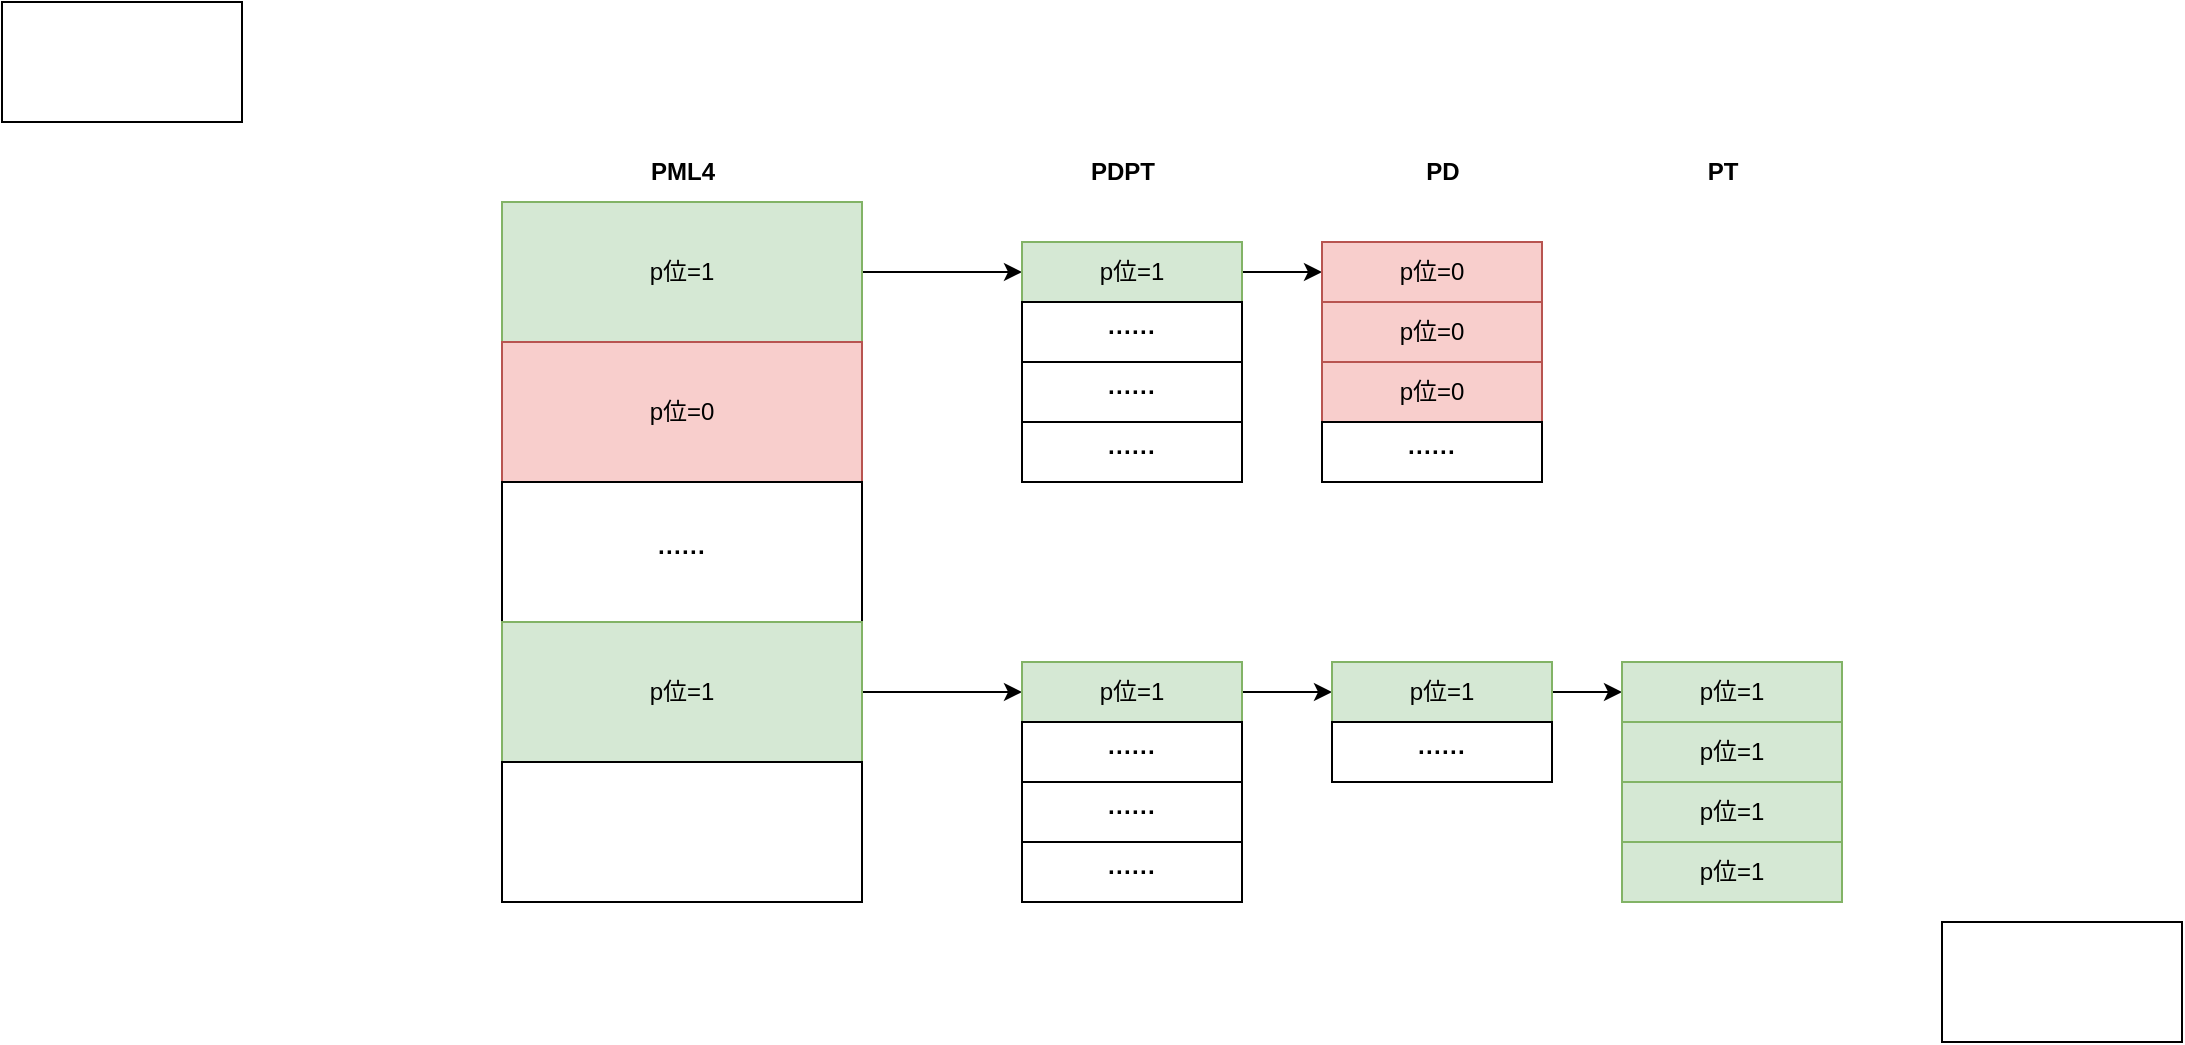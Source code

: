 <mxfile version="28.0.6">
  <diagram name="第 1 页" id="PmuOKAK1HILEM-VbkVza">
    <mxGraphModel dx="2186" dy="771" grid="1" gridSize="10" guides="1" tooltips="1" connect="1" arrows="1" fold="1" page="1" pageScale="1" pageWidth="827" pageHeight="1169" math="0" shadow="0">
      <root>
        <mxCell id="0" />
        <mxCell id="1" parent="0" />
        <mxCell id="aocwP_mhRnBrBmZ1WX3a-17" value="" style="edgeStyle=orthogonalEdgeStyle;rounded=0;orthogonalLoop=1;jettySize=auto;html=1;" edge="1" parent="1" source="aocwP_mhRnBrBmZ1WX3a-1">
          <mxGeometry relative="1" as="geometry">
            <mxPoint x="490.0" y="385" as="targetPoint" />
          </mxGeometry>
        </mxCell>
        <mxCell id="aocwP_mhRnBrBmZ1WX3a-1" value="p位=1" style="rounded=0;whiteSpace=wrap;html=1;fillColor=#d5e8d4;strokeColor=#82b366;" vertex="1" parent="1">
          <mxGeometry x="230" y="350" width="180" height="70" as="geometry" />
        </mxCell>
        <mxCell id="aocwP_mhRnBrBmZ1WX3a-7" value="p位=0" style="rounded=0;whiteSpace=wrap;html=1;fillColor=#f8cecc;strokeColor=#b85450;" vertex="1" parent="1">
          <mxGeometry x="230" y="420" width="180" height="70" as="geometry" />
        </mxCell>
        <mxCell id="aocwP_mhRnBrBmZ1WX3a-8" value="&lt;b&gt;······&lt;/b&gt;" style="rounded=0;whiteSpace=wrap;html=1;" vertex="1" parent="1">
          <mxGeometry x="230" y="490" width="180" height="70" as="geometry" />
        </mxCell>
        <mxCell id="aocwP_mhRnBrBmZ1WX3a-13" value="" style="edgeStyle=orthogonalEdgeStyle;rounded=0;orthogonalLoop=1;jettySize=auto;html=1;" edge="1" parent="1" source="aocwP_mhRnBrBmZ1WX3a-9">
          <mxGeometry relative="1" as="geometry">
            <mxPoint x="490.0" y="595" as="targetPoint" />
          </mxGeometry>
        </mxCell>
        <mxCell id="aocwP_mhRnBrBmZ1WX3a-9" value="p位=1" style="rounded=0;whiteSpace=wrap;html=1;fillColor=#d5e8d4;strokeColor=#82b366;" vertex="1" parent="1">
          <mxGeometry x="230" y="560" width="180" height="70" as="geometry" />
        </mxCell>
        <mxCell id="aocwP_mhRnBrBmZ1WX3a-10" value="" style="rounded=0;whiteSpace=wrap;html=1;" vertex="1" parent="1">
          <mxGeometry x="230" y="630" width="180" height="70" as="geometry" />
        </mxCell>
        <mxCell id="aocwP_mhRnBrBmZ1WX3a-11" value="&lt;b&gt;PML4&lt;/b&gt;" style="text;html=1;align=center;verticalAlign=middle;resizable=0;points=[];autosize=1;strokeColor=none;fillColor=none;" vertex="1" parent="1">
          <mxGeometry x="290" y="320" width="60" height="30" as="geometry" />
        </mxCell>
        <mxCell id="aocwP_mhRnBrBmZ1WX3a-18" value="&lt;b&gt;PDPT&lt;/b&gt;" style="text;html=1;align=center;verticalAlign=middle;resizable=0;points=[];autosize=1;strokeColor=none;fillColor=none;" vertex="1" parent="1">
          <mxGeometry x="510" y="320" width="60" height="30" as="geometry" />
        </mxCell>
        <mxCell id="aocwP_mhRnBrBmZ1WX3a-28" value="" style="edgeStyle=orthogonalEdgeStyle;rounded=0;orthogonalLoop=1;jettySize=auto;html=1;" edge="1" parent="1" source="aocwP_mhRnBrBmZ1WX3a-19" target="aocwP_mhRnBrBmZ1WX3a-27">
          <mxGeometry relative="1" as="geometry" />
        </mxCell>
        <mxCell id="aocwP_mhRnBrBmZ1WX3a-19" value="p位=1" style="rounded=0;whiteSpace=wrap;html=1;fillColor=#d5e8d4;strokeColor=#82b366;" vertex="1" parent="1">
          <mxGeometry x="490" y="370" width="110" height="30" as="geometry" />
        </mxCell>
        <mxCell id="aocwP_mhRnBrBmZ1WX3a-20" value="&lt;b&gt;······&lt;/b&gt;" style="rounded=0;whiteSpace=wrap;html=1;" vertex="1" parent="1">
          <mxGeometry x="490" y="400" width="110" height="30" as="geometry" />
        </mxCell>
        <mxCell id="aocwP_mhRnBrBmZ1WX3a-21" value="&lt;b&gt;······&lt;/b&gt;" style="rounded=0;whiteSpace=wrap;html=1;" vertex="1" parent="1">
          <mxGeometry x="490" y="430" width="110" height="30" as="geometry" />
        </mxCell>
        <mxCell id="aocwP_mhRnBrBmZ1WX3a-22" value="&lt;b&gt;PD&lt;/b&gt;" style="text;html=1;align=center;verticalAlign=middle;resizable=0;points=[];autosize=1;strokeColor=none;fillColor=none;" vertex="1" parent="1">
          <mxGeometry x="680" y="320" width="40" height="30" as="geometry" />
        </mxCell>
        <mxCell id="aocwP_mhRnBrBmZ1WX3a-23" value="&lt;b&gt;PT&lt;/b&gt;" style="text;html=1;align=center;verticalAlign=middle;resizable=0;points=[];autosize=1;strokeColor=none;fillColor=none;" vertex="1" parent="1">
          <mxGeometry x="820" y="320" width="40" height="30" as="geometry" />
        </mxCell>
        <mxCell id="aocwP_mhRnBrBmZ1WX3a-24" value="&lt;b&gt;······&lt;/b&gt;" style="rounded=0;whiteSpace=wrap;html=1;" vertex="1" parent="1">
          <mxGeometry x="490" y="460" width="110" height="30" as="geometry" />
        </mxCell>
        <mxCell id="aocwP_mhRnBrBmZ1WX3a-27" value="p位=0" style="rounded=0;whiteSpace=wrap;html=1;fillColor=#f8cecc;strokeColor=#b85450;" vertex="1" parent="1">
          <mxGeometry x="640" y="370" width="110" height="30" as="geometry" />
        </mxCell>
        <mxCell id="aocwP_mhRnBrBmZ1WX3a-29" value="" style="rounded=0;whiteSpace=wrap;html=1;" vertex="1" parent="1">
          <mxGeometry x="-20" y="250" width="120" height="60" as="geometry" />
        </mxCell>
        <mxCell id="aocwP_mhRnBrBmZ1WX3a-36" value="" style="edgeStyle=orthogonalEdgeStyle;rounded=0;orthogonalLoop=1;jettySize=auto;html=1;" edge="1" parent="1" source="aocwP_mhRnBrBmZ1WX3a-30" target="aocwP_mhRnBrBmZ1WX3a-35">
          <mxGeometry relative="1" as="geometry" />
        </mxCell>
        <mxCell id="aocwP_mhRnBrBmZ1WX3a-30" value="p位=1" style="rounded=0;whiteSpace=wrap;html=1;fillColor=#d5e8d4;strokeColor=#82b366;" vertex="1" parent="1">
          <mxGeometry x="490" y="580" width="110" height="30" as="geometry" />
        </mxCell>
        <mxCell id="aocwP_mhRnBrBmZ1WX3a-31" value="&lt;b&gt;······&lt;/b&gt;" style="rounded=0;whiteSpace=wrap;html=1;" vertex="1" parent="1">
          <mxGeometry x="490" y="610" width="110" height="30" as="geometry" />
        </mxCell>
        <mxCell id="aocwP_mhRnBrBmZ1WX3a-32" value="&lt;b&gt;······&lt;/b&gt;" style="rounded=0;whiteSpace=wrap;html=1;" vertex="1" parent="1">
          <mxGeometry x="490" y="640" width="110" height="30" as="geometry" />
        </mxCell>
        <mxCell id="aocwP_mhRnBrBmZ1WX3a-33" value="&lt;b&gt;······&lt;/b&gt;" style="rounded=0;whiteSpace=wrap;html=1;" vertex="1" parent="1">
          <mxGeometry x="490" y="670" width="110" height="30" as="geometry" />
        </mxCell>
        <mxCell id="aocwP_mhRnBrBmZ1WX3a-38" value="" style="edgeStyle=orthogonalEdgeStyle;rounded=0;orthogonalLoop=1;jettySize=auto;html=1;" edge="1" parent="1" source="aocwP_mhRnBrBmZ1WX3a-35" target="aocwP_mhRnBrBmZ1WX3a-37">
          <mxGeometry relative="1" as="geometry" />
        </mxCell>
        <mxCell id="aocwP_mhRnBrBmZ1WX3a-35" value="p位=1" style="rounded=0;whiteSpace=wrap;html=1;fillColor=#d5e8d4;strokeColor=#82b366;" vertex="1" parent="1">
          <mxGeometry x="645" y="580" width="110" height="30" as="geometry" />
        </mxCell>
        <mxCell id="aocwP_mhRnBrBmZ1WX3a-37" value="p位=1" style="rounded=0;whiteSpace=wrap;html=1;fillColor=#d5e8d4;strokeColor=#82b366;" vertex="1" parent="1">
          <mxGeometry x="790" y="580" width="110" height="30" as="geometry" />
        </mxCell>
        <mxCell id="aocwP_mhRnBrBmZ1WX3a-39" value="" style="rounded=0;whiteSpace=wrap;html=1;" vertex="1" parent="1">
          <mxGeometry x="950" y="710" width="120" height="60" as="geometry" />
        </mxCell>
        <mxCell id="aocwP_mhRnBrBmZ1WX3a-40" value="p位=0" style="rounded=0;whiteSpace=wrap;html=1;fillColor=#f8cecc;strokeColor=#b85450;" vertex="1" parent="1">
          <mxGeometry x="640" y="400" width="110" height="30" as="geometry" />
        </mxCell>
        <mxCell id="aocwP_mhRnBrBmZ1WX3a-41" value="p位=0" style="rounded=0;whiteSpace=wrap;html=1;fillColor=#f8cecc;strokeColor=#b85450;" vertex="1" parent="1">
          <mxGeometry x="640" y="430" width="110" height="30" as="geometry" />
        </mxCell>
        <mxCell id="aocwP_mhRnBrBmZ1WX3a-44" value="&lt;b&gt;······&lt;/b&gt;" style="rounded=0;whiteSpace=wrap;html=1;" vertex="1" parent="1">
          <mxGeometry x="640" y="460" width="110" height="30" as="geometry" />
        </mxCell>
        <mxCell id="aocwP_mhRnBrBmZ1WX3a-47" value="&lt;b&gt;······&lt;/b&gt;" style="rounded=0;whiteSpace=wrap;html=1;" vertex="1" parent="1">
          <mxGeometry x="645" y="610" width="110" height="30" as="geometry" />
        </mxCell>
        <mxCell id="aocwP_mhRnBrBmZ1WX3a-48" value="p位=1" style="rounded=0;whiteSpace=wrap;html=1;fillColor=#d5e8d4;strokeColor=#82b366;" vertex="1" parent="1">
          <mxGeometry x="790" y="610" width="110" height="30" as="geometry" />
        </mxCell>
        <mxCell id="aocwP_mhRnBrBmZ1WX3a-49" value="p位=1" style="rounded=0;whiteSpace=wrap;html=1;fillColor=#d5e8d4;strokeColor=#82b366;" vertex="1" parent="1">
          <mxGeometry x="790" y="640" width="110" height="30" as="geometry" />
        </mxCell>
        <mxCell id="aocwP_mhRnBrBmZ1WX3a-50" value="p位=1" style="rounded=0;whiteSpace=wrap;html=1;fillColor=#d5e8d4;strokeColor=#82b366;" vertex="1" parent="1">
          <mxGeometry x="790" y="670" width="110" height="30" as="geometry" />
        </mxCell>
      </root>
    </mxGraphModel>
  </diagram>
</mxfile>
